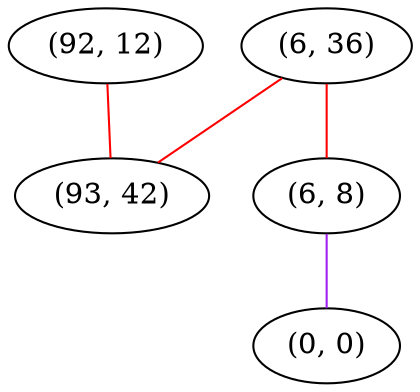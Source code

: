 graph "" {
"(6, 36)";
"(92, 12)";
"(93, 42)";
"(6, 8)";
"(0, 0)";
"(6, 36)" -- "(93, 42)"  [color=red, key=0, weight=1];
"(6, 36)" -- "(6, 8)"  [color=red, key=0, weight=1];
"(92, 12)" -- "(93, 42)"  [color=red, key=0, weight=1];
"(6, 8)" -- "(0, 0)"  [color=purple, key=0, weight=4];
}
